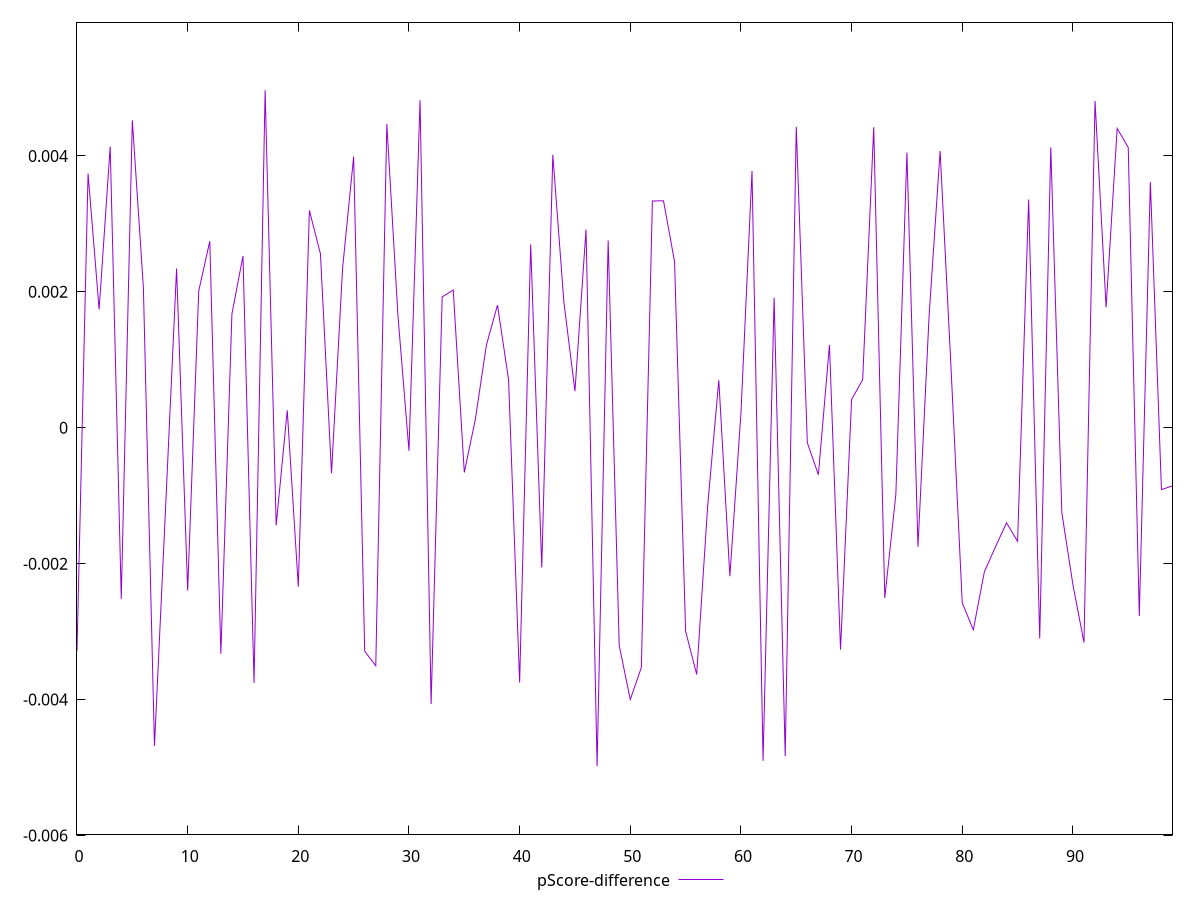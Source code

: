 reset

$pScoreDifference <<EOF
0 -0.0032829191380578243
1 0.0037398470148059526
2 0.001740121149217816
3 0.004138870140303147
4 -0.0025184229354518195
5 0.004523486923887904
6 0.0020595389569044442
7 -0.004684073182176923
8 -0.0011978032654413606
9 0.00234474145610028
10 -0.0023954368840648776
11 0.00201128730769376
12 0.0027456184748560764
13 -0.0033264149582622193
14 0.0016755086980322076
15 0.002527514410873871
16 -0.0037559044747027814
17 0.004966023519044932
18 -0.001436215646639566
19 0.0002560589120302048
20 -0.0023376575021396284
21 0.003196940599156345
22 0.002558505077522283
23 -0.0006688809970436804
24 0.002345212188439555
25 0.003989938876143434
26 -0.0032893351121466574
27 -0.0035022036675716184
28 0.004469541601175603
29 0.0016576444692444625
30 -0.00034021408723819424
31 0.00481908644493674
32 -0.0040671072569183064
33 0.0019246224385050803
34 0.002026620029489029
35 -0.000657938419345111
36 0.0001256586639813151
37 0.001219015484483138
38 0.0018040339167023356
39 0.000708672455417364
40 -0.003749613291341297
41 0.002697132875283087
42 -0.0020564497742023014
43 0.004015232947722186
44 0.001849523477803719
45 0.0005384488322304481
46 0.002915906517805794
47 -0.0049803529069251395
48 0.002755188111743939
49 -0.003206499098748955
50 -0.003999579534687686
51 -0.003528124859370957
52 0.003336413304141389
53 0.0033393821686318603
54 0.0024441205436671887
55 -0.0029943500209522467
56 -0.003630560808965372
57 -0.001137984808580822
58 0.0006990993875347906
59 -0.0021850646717988254
60 0.00021356369512401385
61 0.0037766440161458303
62 -0.004901480630955385
63 0.0019131217878352869
64 -0.004832533573776637
65 0.004427974934439111
66 -0.00022123712900593007
67 -0.0006919773873354795
68 0.0012176873717703873
69 -0.0032658525883663414
70 0.00041554784225703023
71 0.0007055369988241689
72 0.004422791885947935
73 -0.0025047739730039986
74 -0.0009809371128684796
75 0.004050400558347905
76 -0.0017498024352987918
77 0.001633667971250613
78 0.004072832660414943
79 0.0008315858971892631
80 -0.0025775695234167284
81 -0.0029737365226071566
82 -0.002120189953678381
83 -0.0017541349469336887
84 -0.0013991408387480642
85 -0.0016724436908157336
86 0.0033577074184205913
87 -0.0031015979250505754
88 0.004124547891959679
89 -0.0012513509716023663
90 -0.0023088929003956815
91 -0.0031609589299667895
92 0.004807356460889339
93 0.0017723335327242962
94 0.004403598799124192
95 0.004124730763732293
96 -0.002770103634592319
97 0.003618160810729548
98 -0.0009103469906025785
99 -0.0008550484903983302
EOF

set key outside below
set xrange [0:99]
set yrange [-0.0059803529069251396:0.005966023519044932]
set trange [-0.0059803529069251396:0.005966023519044932]
set terminal svg size 640, 500 enhanced background rgb 'white'
set output "report_00017_2021-02-10T15-08-03.406Z/interactive/samples/pages/pScore-difference/values.svg"

plot $pScoreDifference title "pScore-difference" with line

reset
